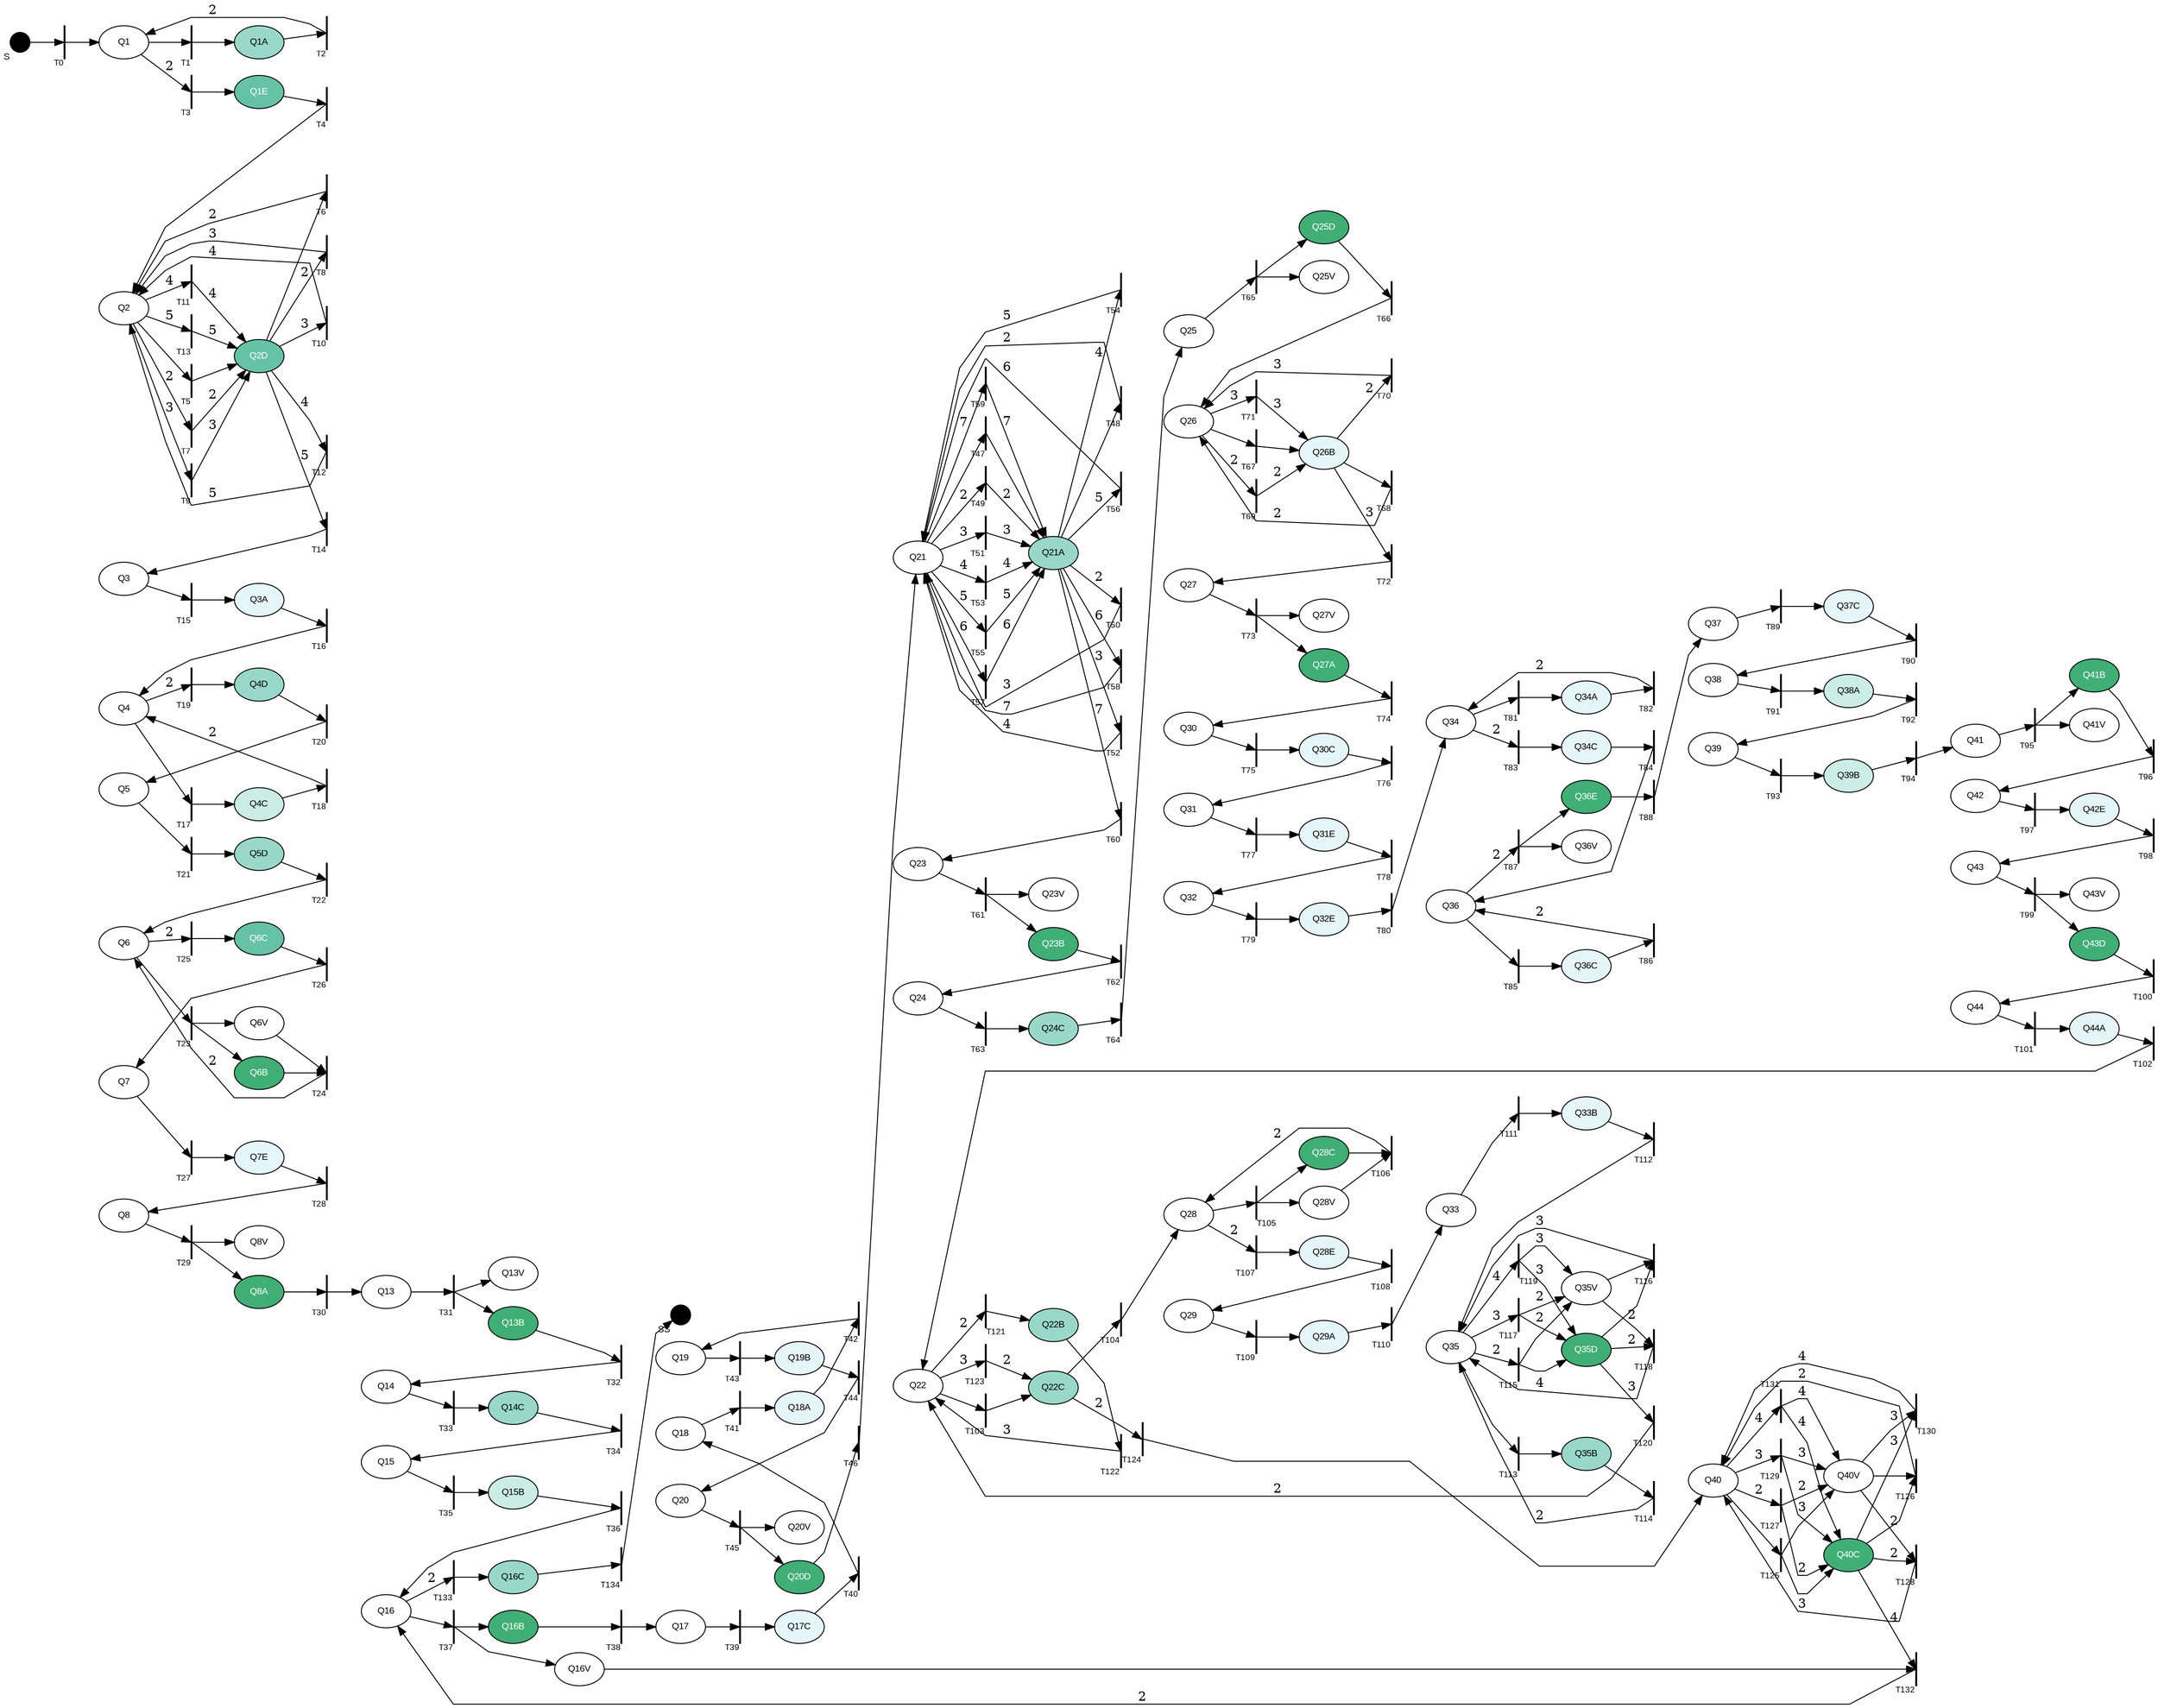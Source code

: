 digraph G { rankdir=LR; splines=polyline;
node[style=filled; fontsize=10; fontname=Arial; fontcolor=black; fillcolor=white; colorscheme=bugn9];
"S"[fillcolor=black; shape=point; width=0.3; xlabel="S";];"Q1"[colorscheme="reds5"; fillcolor=white; ]; "Q1A"[fillcolor=4; ]; "Q1E"[fillcolor=5; fontcolor=white;]; "Q2"[colorscheme="reds5"; fillcolor=white; fontcolor=black;]; "Q2D"[fillcolor=5; fontcolor=white;]; "Q3"[colorscheme="reds5"; fillcolor=white; ]; "Q3A"[fillcolor=2; ]; "Q4"[colorscheme="reds5"; fillcolor=white; ]; "Q4C"[fillcolor=3; ]; "Q4D"[fillcolor=4; ]; "Q5"[colorscheme="reds5"; fillcolor=white; ]; "Q5D"[fillcolor=4; ]; "Q6"[colorscheme="reds5"; fillcolor=white; ]; "Q6B"[fillcolor=6; fontcolor=white;]; "Q6C"[fillcolor=5; fontcolor=white;]; "Q7"[colorscheme="reds5"; fillcolor=white; ]; "Q7E"[fillcolor=2; ]; "Q8"[colorscheme="reds5"; fillcolor=white; ]; "Q8A"[fillcolor=6; fontcolor=white;]; "Q13"[colorscheme="reds5"; fillcolor=white; ]; "Q13B"[fillcolor=6; fontcolor=white;]; "Q14"[colorscheme="reds5"; fillcolor=white; ]; "Q14C"[fillcolor=4; ]; "Q15"[colorscheme="reds5"; fillcolor=white; ]; "Q15B"[fillcolor=3; ]; "Q16"[colorscheme="reds5"; fillcolor=white; ]; "Q16B"[fillcolor=6; fontcolor=white;]; "Q17"[colorscheme="reds5"; fillcolor=white; ]; "Q17C"[fillcolor=2; ]; "Q18"[colorscheme="reds5"; fillcolor=white; ]; "Q18A"[fillcolor=2; ]; "Q19"[colorscheme="reds5"; fillcolor=white; ]; "Q19B"[fillcolor=2; ]; "Q20"[colorscheme="reds5"; fillcolor=white; ]; "Q20D"[fillcolor=6; fontcolor=white;]; "Q21"[colorscheme="reds5"; fillcolor=white; fontcolor=black;]; "Q21A"[fillcolor=4; ]; "Q23"[colorscheme="reds5"; fillcolor=white; ]; "Q23B"[fillcolor=6; fontcolor=white;]; "Q24"[colorscheme="reds5"; fillcolor=white; ]; "Q24C"[fillcolor=4; ]; "Q25"[colorscheme="reds5"; fillcolor=white; ]; "Q25D"[fillcolor=6; fontcolor=white;]; "Q26"[colorscheme="reds5"; fillcolor=white; ]; "Q26B"[fillcolor=2; ]; "Q27"[colorscheme="reds5"; fillcolor=white; ]; "Q27A"[fillcolor=6; fontcolor=white;]; "Q30"[colorscheme="reds5"; fillcolor=white; ]; "Q30C"[fillcolor=2; ]; "Q31"[colorscheme="reds5"; fillcolor=white; ]; "Q31E"[fillcolor=2; ]; "Q32"[colorscheme="reds5"; fillcolor=white; ]; "Q32E"[fillcolor=2; ]; "Q34"[colorscheme="reds5"; fillcolor=white; ]; "Q34A"[fillcolor=2; ]; "Q34C"[fillcolor=2; ]; "Q36"[colorscheme="reds5"; fillcolor=white; ]; "Q36C"[fillcolor=2; ]; "Q36E"[fillcolor=6; fontcolor=white;]; "Q37"[colorscheme="reds5"; fillcolor=white; ]; "Q37C"[fillcolor=2; ]; "Q38"[colorscheme="reds5"; fillcolor=white; ]; "Q38A"[fillcolor=3; ]; "Q39"[colorscheme="reds5"; fillcolor=white; ]; "Q39B"[fillcolor=3; ]; "Q41"[colorscheme="reds5"; fillcolor=white; ]; "Q41B"[fillcolor=6; fontcolor=white;]; "Q42"[colorscheme="reds5"; fillcolor=white; ]; "Q42E"[fillcolor=2; ]; "Q43"[colorscheme="reds5"; fillcolor=white; ]; "Q43D"[fillcolor=6; fontcolor=white;]; "Q44"[colorscheme="reds5"; fillcolor=white; ]; "Q44A"[fillcolor=2; ]; "Q22"[colorscheme="reds5"; fillcolor=white; ]; "Q22C"[fillcolor=4; ]; "Q28"[colorscheme="reds5"; fillcolor=white; ]; "Q28C"[fillcolor=6; fontcolor=white;]; "Q28E"[fillcolor=2; ]; "Q29"[colorscheme="reds5"; fillcolor=white; ]; "Q29A"[fillcolor=2; ]; "Q33"[colorscheme="reds5"; fillcolor=white; ]; "Q33B"[fillcolor=2; ]; "Q35"[colorscheme="reds5"; fillcolor=white; ]; "Q35B"[fillcolor=4; ]; "Q35D"[fillcolor=6; fontcolor=white;]; "Q22B"[fillcolor=4; ]; "Q40"[colorscheme="reds5"; fillcolor=white; ]; "Q40C"[fillcolor=6; fontcolor=white;]; "Q16C"[fillcolor=4; ]; "SS"[fillcolor=black; shape=point; width=0.3; xlabel="SS";];"T0"[fillcolor=black; shape=box; label=""; width=0.01; fontsize=9; xlabel="T0"]; "T1"[fillcolor=black; shape=box; label=""; width=0.01; fontsize=9; xlabel="T1"]; "T2"[fillcolor=black; shape=box; label=""; width=0.01; fontsize=9; xlabel="T2"]; "T3"[fillcolor=black; shape=box; label=""; width=0.01; fontsize=9; xlabel="T3"]; "T4"[fillcolor=black; shape=box; label=""; width=0.01; fontsize=9; xlabel="T4"]; "T5"[fillcolor=black; shape=box; label=""; width=0.01; fontsize=9; xlabel="T5"]; "T6"[fillcolor=black; shape=box; label=""; width=0.01; fontsize=9; xlabel="T6"]; "T7"[fillcolor=black; shape=box; label=""; width=0.01; fontsize=9; xlabel="T7"]; "T8"[fillcolor=black; shape=box; label=""; width=0.01; fontsize=9; xlabel="T8"]; "T9"[fillcolor=black; shape=box; label=""; width=0.01; fontsize=9; xlabel="T9"]; "T10"[fillcolor=black; shape=box; label=""; width=0.01; fontsize=9; xlabel="T10"]; "T11"[fillcolor=black; shape=box; label=""; width=0.01; fontsize=9; xlabel="T11"]; "T12"[fillcolor=black; shape=box; label=""; width=0.01; fontsize=9; xlabel="T12"]; "T13"[fillcolor=black; shape=box; label=""; width=0.01; fontsize=9; xlabel="T13"]; "T14"[fillcolor=black; shape=box; label=""; width=0.01; fontsize=9; xlabel="T14"]; "T15"[fillcolor=black; shape=box; label=""; width=0.01; fontsize=9; xlabel="T15"]; "T16"[fillcolor=black; shape=box; label=""; width=0.01; fontsize=9; xlabel="T16"]; "T17"[fillcolor=black; shape=box; label=""; width=0.01; fontsize=9; xlabel="T17"]; "T18"[fillcolor=black; shape=box; label=""; width=0.01; fontsize=9; xlabel="T18"]; "T19"[fillcolor=black; shape=box; label=""; width=0.01; fontsize=9; xlabel="T19"]; "T20"[fillcolor=black; shape=box; label=""; width=0.01; fontsize=9; xlabel="T20"]; "T21"[fillcolor=black; shape=box; label=""; width=0.01; fontsize=9; xlabel="T21"]; "T22"[fillcolor=black; shape=box; label=""; width=0.01; fontsize=9; xlabel="T22"]; "T23"[fillcolor=black; shape=box; label=""; width=0.01; fontsize=9; xlabel="T23"]; "T24"[fillcolor=black; shape=box; label=""; width=0.01; fontsize=9; xlabel="T24"]; "T25"[fillcolor=black; shape=box; label=""; width=0.01; fontsize=9; xlabel="T25"]; "T26"[fillcolor=black; shape=box; label=""; width=0.01; fontsize=9; xlabel="T26"]; "T27"[fillcolor=black; shape=box; label=""; width=0.01; fontsize=9; xlabel="T27"]; "T28"[fillcolor=black; shape=box; label=""; width=0.01; fontsize=9; xlabel="T28"]; "T29"[fillcolor=black; shape=box; label=""; width=0.01; fontsize=9; xlabel="T29"]; "T30"[fillcolor=black; shape=box; label=""; width=0.01; fontsize=9; xlabel="T30"]; "T31"[fillcolor=black; shape=box; label=""; width=0.01; fontsize=9; xlabel="T31"]; "T32"[fillcolor=black; shape=box; label=""; width=0.01; fontsize=9; xlabel="T32"]; "T33"[fillcolor=black; shape=box; label=""; width=0.01; fontsize=9; xlabel="T33"]; "T34"[fillcolor=black; shape=box; label=""; width=0.01; fontsize=9; xlabel="T34"]; "T35"[fillcolor=black; shape=box; label=""; width=0.01; fontsize=9; xlabel="T35"]; "T36"[fillcolor=black; shape=box; label=""; width=0.01; fontsize=9; xlabel="T36"]; "T37"[fillcolor=black; shape=box; label=""; width=0.01; fontsize=9; xlabel="T37"]; "T38"[fillcolor=black; shape=box; label=""; width=0.01; fontsize=9; xlabel="T38"]; "T39"[fillcolor=black; shape=box; label=""; width=0.01; fontsize=9; xlabel="T39"]; "T40"[fillcolor=black; shape=box; label=""; width=0.01; fontsize=9; xlabel="T40"]; "T41"[fillcolor=black; shape=box; label=""; width=0.01; fontsize=9; xlabel="T41"]; "T42"[fillcolor=black; shape=box; label=""; width=0.01; fontsize=9; xlabel="T42"]; "T43"[fillcolor=black; shape=box; label=""; width=0.01; fontsize=9; xlabel="T43"]; "T44"[fillcolor=black; shape=box; label=""; width=0.01; fontsize=9; xlabel="T44"]; "T45"[fillcolor=black; shape=box; label=""; width=0.01; fontsize=9; xlabel="T45"]; "T46"[fillcolor=black; shape=box; label=""; width=0.01; fontsize=9; xlabel="T46"]; "T47"[fillcolor=black; shape=box; label=""; width=0.01; fontsize=9; xlabel="T47"]; "T48"[fillcolor=black; shape=box; label=""; width=0.01; fontsize=9; xlabel="T48"]; "T49"[fillcolor=black; shape=box; label=""; width=0.01; fontsize=9; xlabel="T49"]; "T50"[fillcolor=black; shape=box; label=""; width=0.01; fontsize=9; xlabel="T50"]; "T51"[fillcolor=black; shape=box; label=""; width=0.01; fontsize=9; xlabel="T51"]; "T52"[fillcolor=black; shape=box; label=""; width=0.01; fontsize=9; xlabel="T52"]; "T53"[fillcolor=black; shape=box; label=""; width=0.01; fontsize=9; xlabel="T53"]; "T54"[fillcolor=black; shape=box; label=""; width=0.01; fontsize=9; xlabel="T54"]; "T55"[fillcolor=black; shape=box; label=""; width=0.01; fontsize=9; xlabel="T55"]; "T56"[fillcolor=black; shape=box; label=""; width=0.01; fontsize=9; xlabel="T56"]; "T57"[fillcolor=black; shape=box; label=""; width=0.01; fontsize=9; xlabel="T57"]; "T58"[fillcolor=black; shape=box; label=""; width=0.01; fontsize=9; xlabel="T58"]; "T59"[fillcolor=black; shape=box; label=""; width=0.01; fontsize=9; xlabel="T59"]; "T60"[fillcolor=black; shape=box; label=""; width=0.01; fontsize=9; xlabel="T60"]; "T61"[fillcolor=black; shape=box; label=""; width=0.01; fontsize=9; xlabel="T61"]; "T62"[fillcolor=black; shape=box; label=""; width=0.01; fontsize=9; xlabel="T62"]; "T63"[fillcolor=black; shape=box; label=""; width=0.01; fontsize=9; xlabel="T63"]; "T64"[fillcolor=black; shape=box; label=""; width=0.01; fontsize=9; xlabel="T64"]; "T65"[fillcolor=black; shape=box; label=""; width=0.01; fontsize=9; xlabel="T65"]; "T66"[fillcolor=black; shape=box; label=""; width=0.01; fontsize=9; xlabel="T66"]; "T67"[fillcolor=black; shape=box; label=""; width=0.01; fontsize=9; xlabel="T67"]; "T68"[fillcolor=black; shape=box; label=""; width=0.01; fontsize=9; xlabel="T68"]; "T69"[fillcolor=black; shape=box; label=""; width=0.01; fontsize=9; xlabel="T69"]; "T70"[fillcolor=black; shape=box; label=""; width=0.01; fontsize=9; xlabel="T70"]; "T71"[fillcolor=black; shape=box; label=""; width=0.01; fontsize=9; xlabel="T71"]; "T72"[fillcolor=black; shape=box; label=""; width=0.01; fontsize=9; xlabel="T72"]; "T73"[fillcolor=black; shape=box; label=""; width=0.01; fontsize=9; xlabel="T73"]; "T74"[fillcolor=black; shape=box; label=""; width=0.01; fontsize=9; xlabel="T74"]; "T75"[fillcolor=black; shape=box; label=""; width=0.01; fontsize=9; xlabel="T75"]; "T76"[fillcolor=black; shape=box; label=""; width=0.01; fontsize=9; xlabel="T76"]; "T77"[fillcolor=black; shape=box; label=""; width=0.01; fontsize=9; xlabel="T77"]; "T78"[fillcolor=black; shape=box; label=""; width=0.01; fontsize=9; xlabel="T78"]; "T79"[fillcolor=black; shape=box; label=""; width=0.01; fontsize=9; xlabel="T79"]; "T80"[fillcolor=black; shape=box; label=""; width=0.01; fontsize=9; xlabel="T80"]; "T81"[fillcolor=black; shape=box; label=""; width=0.01; fontsize=9; xlabel="T81"]; "T82"[fillcolor=black; shape=box; label=""; width=0.01; fontsize=9; xlabel="T82"]; "T83"[fillcolor=black; shape=box; label=""; width=0.01; fontsize=9; xlabel="T83"]; "T84"[fillcolor=black; shape=box; label=""; width=0.01; fontsize=9; xlabel="T84"]; "T85"[fillcolor=black; shape=box; label=""; width=0.01; fontsize=9; xlabel="T85"]; "T86"[fillcolor=black; shape=box; label=""; width=0.01; fontsize=9; xlabel="T86"]; "T87"[fillcolor=black; shape=box; label=""; width=0.01; fontsize=9; xlabel="T87"]; "T88"[fillcolor=black; shape=box; label=""; width=0.01; fontsize=9; xlabel="T88"]; "T89"[fillcolor=black; shape=box; label=""; width=0.01; fontsize=9; xlabel="T89"]; "T90"[fillcolor=black; shape=box; label=""; width=0.01; fontsize=9; xlabel="T90"]; "T91"[fillcolor=black; shape=box; label=""; width=0.01; fontsize=9; xlabel="T91"]; "T92"[fillcolor=black; shape=box; label=""; width=0.01; fontsize=9; xlabel="T92"]; "T93"[fillcolor=black; shape=box; label=""; width=0.01; fontsize=9; xlabel="T93"]; "T94"[fillcolor=black; shape=box; label=""; width=0.01; fontsize=9; xlabel="T94"]; "T95"[fillcolor=black; shape=box; label=""; width=0.01; fontsize=9; xlabel="T95"]; "T96"[fillcolor=black; shape=box; label=""; width=0.01; fontsize=9; xlabel="T96"]; "T97"[fillcolor=black; shape=box; label=""; width=0.01; fontsize=9; xlabel="T97"]; "T98"[fillcolor=black; shape=box; label=""; width=0.01; fontsize=9; xlabel="T98"]; "T99"[fillcolor=black; shape=box; label=""; width=0.01; fontsize=9; xlabel="T99"]; "T100"[fillcolor=black; shape=box; label=""; width=0.01; fontsize=9; xlabel="T100"]; "T101"[fillcolor=black; shape=box; label=""; width=0.01; fontsize=9; xlabel="T101"]; "T102"[fillcolor=black; shape=box; label=""; width=0.01; fontsize=9; xlabel="T102"]; "T103"[fillcolor=black; shape=box; label=""; width=0.01; fontsize=9; xlabel="T103"]; "T104"[fillcolor=black; shape=box; label=""; width=0.01; fontsize=9; xlabel="T104"]; "T105"[fillcolor=black; shape=box; label=""; width=0.01; fontsize=9; xlabel="T105"]; "T106"[fillcolor=black; shape=box; label=""; width=0.01; fontsize=9; xlabel="T106"]; "T107"[fillcolor=black; shape=box; label=""; width=0.01; fontsize=9; xlabel="T107"]; "T108"[fillcolor=black; shape=box; label=""; width=0.01; fontsize=9; xlabel="T108"]; "T109"[fillcolor=black; shape=box; label=""; width=0.01; fontsize=9; xlabel="T109"]; "T110"[fillcolor=black; shape=box; label=""; width=0.01; fontsize=9; xlabel="T110"]; "T111"[fillcolor=black; shape=box; label=""; width=0.01; fontsize=9; xlabel="T111"]; "T112"[fillcolor=black; shape=box; label=""; width=0.01; fontsize=9; xlabel="T112"]; "T113"[fillcolor=black; shape=box; label=""; width=0.01; fontsize=9; xlabel="T113"]; "T114"[fillcolor=black; shape=box; label=""; width=0.01; fontsize=9; xlabel="T114"]; "T115"[fillcolor=black; shape=box; label=""; width=0.01; fontsize=9; xlabel="T115"]; "T116"[fillcolor=black; shape=box; label=""; width=0.01; fontsize=9; xlabel="T116"]; "T117"[fillcolor=black; shape=box; label=""; width=0.01; fontsize=9; xlabel="T117"]; "T118"[fillcolor=black; shape=box; label=""; width=0.01; fontsize=9; xlabel="T118"]; "T119"[fillcolor=black; shape=box; label=""; width=0.01; fontsize=9; xlabel="T119"]; "T120"[fillcolor=black; shape=box; label=""; width=0.01; fontsize=9; xlabel="T120"]; "T121"[fillcolor=black; shape=box; label=""; width=0.01; fontsize=9; xlabel="T121"]; "T122"[fillcolor=black; shape=box; label=""; width=0.01; fontsize=9; xlabel="T122"]; "T123"[fillcolor=black; shape=box; label=""; width=0.01; fontsize=9; xlabel="T123"]; "T124"[fillcolor=black; shape=box; label=""; width=0.01; fontsize=9; xlabel="T124"]; "T125"[fillcolor=black; shape=box; label=""; width=0.01; fontsize=9; xlabel="T125"]; "T126"[fillcolor=black; shape=box; label=""; width=0.01; fontsize=9; xlabel="T126"]; "T127"[fillcolor=black; shape=box; label=""; width=0.01; fontsize=9; xlabel="T127"]; "T128"[fillcolor=black; shape=box; label=""; width=0.01; fontsize=9; xlabel="T128"]; "T129"[fillcolor=black; shape=box; label=""; width=0.01; fontsize=9; xlabel="T129"]; "T130"[fillcolor=black; shape=box; label=""; width=0.01; fontsize=9; xlabel="T130"]; "T131"[fillcolor=black; shape=box; label=""; width=0.01; fontsize=9; xlabel="T131"]; "T132"[fillcolor=black; shape=box; label=""; width=0.01; fontsize=9; xlabel="T132"]; "T133"[fillcolor=black; shape=box; label=""; width=0.01; fontsize=9; xlabel="T133"]; "T134"[fillcolor=black; shape=box; label=""; width=0.01; fontsize=9; xlabel="T134"]; {rank=same; "Q1"; "Q2"; "Q3"; "Q4"; "Q5"; "Q6"; "Q7"; "Q8"; }{rank=same; "Q13"; "Q14"; "Q15"; "Q16"; }{rank=same; "Q17"; "Q18"; "Q19"; "Q20"; }{rank=same; "Q21"; "Q23"; "Q24"; "Q22"; }{rank=same; "Q25"; "Q26"; "Q27"; "Q30"; "Q31"; "Q32"; "Q28"; "Q29"; }{rank=same; "Q34"; "Q36"; "Q33"; "Q35"; }{rank=same; "Q37"; "Q38"; "Q39"; "Q40"; }{rank=same; "Q41"; "Q42"; "Q43"; "Q44"; }"S"->"T0" "T0"->"Q1" "Q1"->"T1" "T1"->"Q1A" "Q1A"->"T2" "T2"->"Q1"[label="2";]; "Q1"->"T3"[label="2";]; "T3"->"Q1E" "Q1E"->"T4" "T4"->"Q2" "Q2"->"T5" "T5"->"Q2D" "Q2D"->"T6" "T6"->"Q2"[label="2";]; "Q2"->"T7"[label="2";]; "T7"->"Q2D"[label="2";]; "Q2D"->"T8"[label="2";]; "T8"->"Q2"[label="3";]; "Q2"->"T9"[label="3";]; "T9"->"Q2D"[label="3";]; "Q2D"->"T10"[label="3";]; "T10"->"Q2"[label="4";]; "Q2"->"T11"[label="4";]; "T11"->"Q2D"[label="4";]; "Q2D"->"T12"[label="4";]; "T12"->"Q2"[label="5";]; "Q2"->"T13"[label="5";]; "T13"->"Q2D"[label="5";]; "Q2D"->"T14"[label="5";]; "T14"->"Q3" "Q3"->"T15" "T15"->"Q3A" "Q3A"->"T16" "T16"->"Q4" "Q4"->"T17" "T17"->"Q4C" "Q4C"->"T18" "T18"->"Q4"[label="2";]; "Q4"->"T19"[label="2";]; "T19"->"Q4D" "Q4D"->"T20" "T20"->"Q5" "Q5"->"T21" "T21"->"Q5D" "Q5D"->"T22" "T22"->"Q6" "Q6"->"T23" "T23"->"Q6B" "T23"->"Q6V" "Q6B"->"T24" "Q6V"->"T24" "T24"->"Q6"[label="2";]; "Q6"->"T25"[label="2";]; "T25"->"Q6C" "Q6C"->"T26" "T26"->"Q7" "Q7"->"T27" "T27"->"Q7E" "Q7E"->"T28" "T28"->"Q8" "Q8"->"T29" "T29"->"Q8A" "T29"->"Q8V" "Q8A"->"T30" "T30"->"Q13" "Q13"->"T31" "T31"->"Q13B" "T31"->"Q13V" "Q13B"->"T32" "T32"->"Q14" "Q14"->"T33" "T33"->"Q14C" "Q14C"->"T34" "T34"->"Q15" "Q15"->"T35" "T35"->"Q15B" "Q15B"->"T36" "T36"->"Q16" "Q16"->"T37" "T37"->"Q16B" "T37"->"Q16V" "Q16B"->"T38" "T38"->"Q17" "Q17"->"T39" "T39"->"Q17C" "Q17C"->"T40" "T40"->"Q18" "Q18"->"T41" "T41"->"Q18A" "Q18A"->"T42" "T42"->"Q19" "Q19"->"T43" "T43"->"Q19B" "Q19B"->"T44" "T44"->"Q20" "Q20"->"T45" "T45"->"Q20D" "T45"->"Q20V" "Q20D"->"T46" "T46"->"Q21" "Q21"->"T47" "T47"->"Q21A" "Q21A"->"T48" "T48"->"Q21"[label="2";]; "Q21"->"T49"[label="2";]; "T49"->"Q21A"[label="2";]; "Q21A"->"T50"[label="2";]; "T50"->"Q21"[label="3";]; "Q21"->"T51"[label="3";]; "T51"->"Q21A"[label="3";]; "Q21A"->"T52"[label="3";]; "T52"->"Q21"[label="4";]; "Q21"->"T53"[label="4";]; "T53"->"Q21A"[label="4";]; "Q21A"->"T54"[label="4";]; "T54"->"Q21"[label="5";]; "Q21"->"T55"[label="5";]; "T55"->"Q21A"[label="5";]; "Q21A"->"T56"[label="5";]; "T56"->"Q21"[label="6";]; "Q21"->"T57"[label="6";]; "T57"->"Q21A"[label="6";]; "Q21A"->"T58"[label="6";]; "T58"->"Q21"[label="7";]; "Q21"->"T59"[label="7";]; "T59"->"Q21A"[label="7";]; "Q21A"->"T60"[label="7";]; "T60"->"Q23" "Q23"->"T61" "T61"->"Q23B" "T61"->"Q23V" "Q23B"->"T62" "T62"->"Q24" "Q24"->"T63" "T63"->"Q24C" "Q24C"->"T64" "T64"->"Q25" "Q25"->"T65" "T65"->"Q25D" "T65"->"Q25V" "Q25D"->"T66" "T66"->"Q26" "Q26"->"T67" "T67"->"Q26B" "Q26B"->"T68" "T68"->"Q26"[label="2";]; "Q26"->"T69"[label="2";]; "T69"->"Q26B"[label="2";]; "Q26B"->"T70"[label="2";]; "T70"->"Q26"[label="3";]; "Q26"->"T71"[label="3";]; "T71"->"Q26B"[label="3";]; "Q26B"->"T72"[label="3";]; "T72"->"Q27" "Q27"->"T73" "T73"->"Q27A" "T73"->"Q27V" "Q27A"->"T74" "T74"->"Q30" "Q30"->"T75" "T75"->"Q30C" "Q30C"->"T76" "T76"->"Q31" "Q31"->"T77" "T77"->"Q31E" "Q31E"->"T78" "T78"->"Q32" "Q32"->"T79" "T79"->"Q32E" "Q32E"->"T80" "T80"->"Q34" "Q34"->"T81" "T81"->"Q34A" "Q34A"->"T82" "T82"->"Q34"[label="2";]; "Q34"->"T83"[label="2";]; "T83"->"Q34C" "Q34C"->"T84" "T84"->"Q36" "Q36"->"T85" "T85"->"Q36C" "Q36C"->"T86" "T86"->"Q36"[label="2";]; "Q36"->"T87"[label="2";]; "T87"->"Q36E" "T87"->"Q36V" "Q36E"->"T88" "T88"->"Q37" "Q37"->"T89" "T89"->"Q37C" "Q37C"->"T90" "T90"->"Q38" "Q38"->"T91" "T91"->"Q38A" "Q38A"->"T92" "T92"->"Q39" "Q39"->"T93" "T93"->"Q39B" "Q39B"->"T94" "T94"->"Q41" "Q41"->"T95" "T95"->"Q41B" "T95"->"Q41V" "Q41B"->"T96" "T96"->"Q42" "Q42"->"T97" "T97"->"Q42E" "Q42E"->"T98" "T98"->"Q43" "Q43"->"T99" "T99"->"Q43D" "T99"->"Q43V" "Q43D"->"T100" "T100"->"Q44" "Q44"->"T101" "T101"->"Q44A" "Q44A"->"T102" "T102"->"Q22" "Q22"->"T103" "T103"->"Q22C" "Q22C"->"T104" "T104"->"Q28" "Q28"->"T105" "T105"->"Q28C" "T105"->"Q28V" "Q28C"->"T106" "Q28V"->"T106" "T106"->"Q28"[label="2";]; "Q28"->"T107"[label="2";]; "T107"->"Q28E" "Q28E"->"T108" "T108"->"Q29" "Q29"->"T109" "T109"->"Q29A" "Q29A"->"T110" "T110"->"Q33" "Q33"->"T111" "T111"->"Q33B" "Q33B"->"T112" "T112"->"Q35" "Q35"->"T113" "T113"->"Q35B" "Q35B"->"T114" "T114"->"Q35"[label="2";]; "Q35"->"T115"[label="2";]; "T115"->"Q35D" "T115"->"Q35V" "Q35D"->"T116" "Q35V"->"T116" "T116"->"Q35"[label="3";]; "Q35"->"T117"[label="3";]; "T117"->"Q35D"[label="2";]; "T117"->"Q35V"[label="2";]; "Q35D"->"T118"[label="2";]; "Q35V"->"T118"[label="2";]; "T118"->"Q35"[label="4";]; "Q35"->"T119"[label="4";]; "T119"->"Q35D"[label="3";]; "T119"->"Q35V"[label="3";]; "Q35D"->"T120"[label="3";]; "T120"->"Q22"[label="2";]; "Q22"->"T121"[label="2";]; "T121"->"Q22B" "Q22B"->"T122" "T122"->"Q22"[label="3";]; "Q22"->"T123"[label="3";]; "T123"->"Q22C"[label="2";]; "Q22C"->"T124"[label="2";]; "T124"->"Q40" "Q40"->"T125" "T125"->"Q40C" "T125"->"Q40V" "Q40C"->"T126" "Q40V"->"T126" "T126"->"Q40"[label="2";]; "Q40"->"T127"[label="2";]; "T127"->"Q40C"[label="2";]; "T127"->"Q40V"[label="2";]; "Q40C"->"T128"[label="2";]; "Q40V"->"T128"[label="2";]; "T128"->"Q40"[label="3";]; "Q40"->"T129"[label="3";]; "T129"->"Q40C"[label="3";]; "T129"->"Q40V"[label="3";]; "Q40C"->"T130"[label="3";]; "Q40V"->"T130"[label="3";]; "T130"->"Q40"[label="4";]; "Q40"->"T131"[label="4";]; "T131"->"Q40C"[label="4";]; "T131"->"Q40V"[label="4";]; "Q40C"->"T132"[label="4";]; "Q16V"->"T132" "T132"->"Q16"[label="2";]; "Q16"->"T133"[label="2";]; "T133"->"Q16C" "Q16C"->"T134" "T134"->"SS" }